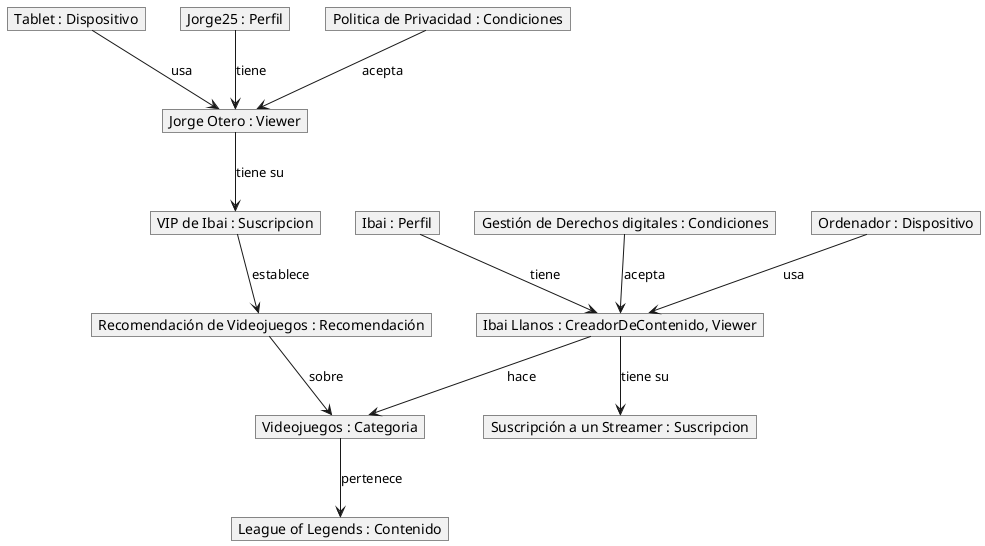 @startuml
hide circle
hide empty members

object "Ordenador : Dispositivo" as Dispositivo1
object "Ibai : Perfil" as Perfil1
object "Gestión de Derechos digitales : Condiciones" as Condiciones1
object "Ibai Llanos : CreadorDeContenido, Viewer" as CreadorDeContenido
object "Tablet : Dispositivo" as Dispositivo2
object "Jorge25 : Perfil" as Perfil2
object "Politica de Privacidad : Condiciones" as Condiciones2
object "Jorge Otero : Viewer" as Viewer
object "VIP de Ibai : Suscripcion" as Suscripcion
object "Recomendación de Videojuegos : Recomendación" as Recomendación
object "Videojuegos : Categoria" as Categoria
object "League of Legends : Contenido" as Contenido
object "Suscripción a un Streamer : Suscripcion" as SuscripcionIbai

Dispositivo1 --> CreadorDeContenido : usa
Perfil1 --> CreadorDeContenido : tiene
Condiciones1 --> CreadorDeContenido : acepta
CreadorDeContenido --> Categoria : hace
Categoria --> Contenido : pertenece
Dispositivo2 --> Viewer : usa
Perfil2 --> Viewer : tiene 
Condiciones2 --> Viewer : acepta
Viewer --> Suscripcion : tiene su 
Suscripcion --> Recomendación : establece 
Recomendación --> Categoria : sobre
CreadorDeContenido --> SuscripcionIbai : tiene su
@enduml
